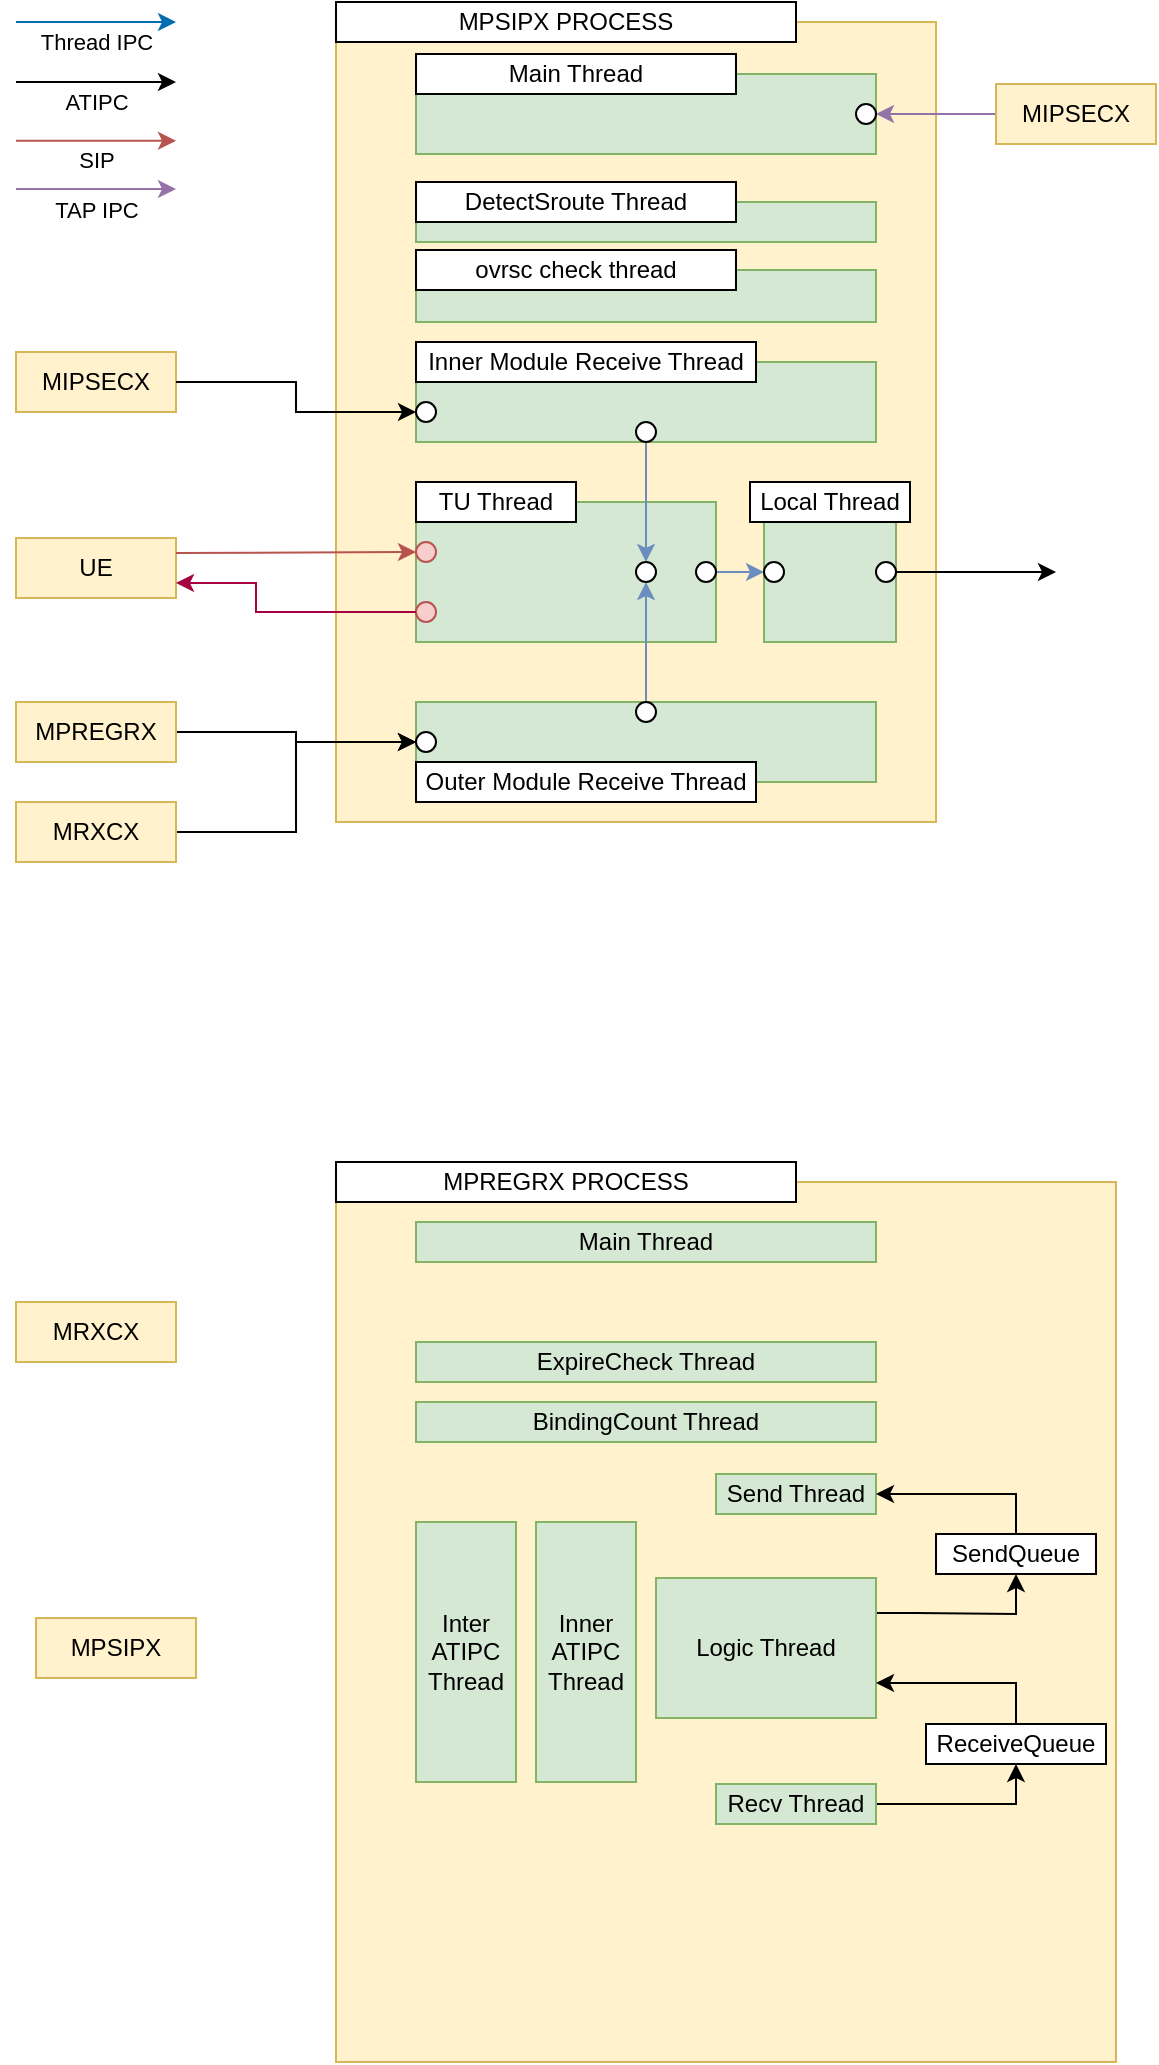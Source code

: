<mxfile version="24.6.3" type="github">
  <diagram name="페이지-1" id="EQ6efKA7WiJejvNS8g7J">
    <mxGraphModel dx="1147" dy="648" grid="1" gridSize="10" guides="1" tooltips="1" connect="1" arrows="1" fold="1" page="1" pageScale="1" pageWidth="827" pageHeight="1169" background="#ffffff" math="0" shadow="0">
      <root>
        <mxCell id="0" />
        <mxCell id="1" parent="0" />
        <mxCell id="nvce8nYGoO_pX4KJUv21-1" value="" style="rounded=0;whiteSpace=wrap;html=1;fillColor=#fff2cc;strokeColor=#d6b656;" parent="1" vertex="1">
          <mxGeometry x="200" y="140" width="300" height="400" as="geometry" />
        </mxCell>
        <mxCell id="nvce8nYGoO_pX4KJUv21-56" value="" style="rounded=0;whiteSpace=wrap;html=1;fillColor=#d5e8d4;strokeColor=#82b366;" parent="1" vertex="1">
          <mxGeometry x="414" y="380" width="66" height="70" as="geometry" />
        </mxCell>
        <mxCell id="nvce8nYGoO_pX4KJUv21-6" value="" style="rounded=0;whiteSpace=wrap;html=1;fillColor=#d5e8d4;strokeColor=#82b366;" parent="1" vertex="1">
          <mxGeometry x="240" y="380" width="150" height="70" as="geometry" />
        </mxCell>
        <mxCell id="nvce8nYGoO_pX4KJUv21-2" value="MPSIPX PROCESS" style="rounded=0;whiteSpace=wrap;html=1;" parent="1" vertex="1">
          <mxGeometry x="200" y="130" width="230" height="20" as="geometry" />
        </mxCell>
        <mxCell id="nvce8nYGoO_pX4KJUv21-3" value="" style="rounded=0;whiteSpace=wrap;html=1;fillColor=#d5e8d4;strokeColor=#82b366;" parent="1" vertex="1">
          <mxGeometry x="240" y="166" width="230" height="40" as="geometry" />
        </mxCell>
        <mxCell id="nvce8nYGoO_pX4KJUv21-5" value="" style="rounded=0;whiteSpace=wrap;html=1;fillColor=#d5e8d4;strokeColor=#82b366;" parent="1" vertex="1">
          <mxGeometry x="240" y="230" width="230" height="20" as="geometry" />
        </mxCell>
        <mxCell id="nvce8nYGoO_pX4KJUv21-57" style="edgeStyle=orthogonalEdgeStyle;rounded=0;orthogonalLoop=1;jettySize=auto;html=1;exitX=1;exitY=0.5;exitDx=0;exitDy=0;entryX=0;entryY=0.5;entryDx=0;entryDy=0;fillColor=#dae8fc;strokeColor=#6c8ebf;" parent="1" source="B76s6t1Zyki5P_a1d1n--17" target="B76s6t1Zyki5P_a1d1n--29" edge="1">
          <mxGeometry relative="1" as="geometry">
            <Array as="points" />
          </mxGeometry>
        </mxCell>
        <mxCell id="nvce8nYGoO_pX4KJUv21-7" value="" style="rounded=0;whiteSpace=wrap;html=1;fillColor=#d5e8d4;strokeColor=#82b366;" parent="1" vertex="1">
          <mxGeometry x="240" y="310" width="230" height="40" as="geometry" />
        </mxCell>
        <mxCell id="B76s6t1Zyki5P_a1d1n--22" style="edgeStyle=orthogonalEdgeStyle;rounded=0;orthogonalLoop=1;jettySize=auto;html=1;exitX=0.5;exitY=0;exitDx=0;exitDy=0;entryX=0.5;entryY=1;entryDx=0;entryDy=0;fillColor=#dae8fc;strokeColor=#6c8ebf;" edge="1" parent="1" source="B76s6t1Zyki5P_a1d1n--21" target="B76s6t1Zyki5P_a1d1n--13">
          <mxGeometry relative="1" as="geometry">
            <mxPoint x="620" y="480" as="targetPoint" />
          </mxGeometry>
        </mxCell>
        <mxCell id="nvce8nYGoO_pX4KJUv21-8" value="" style="rounded=0;whiteSpace=wrap;html=1;fillColor=#d5e8d4;strokeColor=#82b366;" parent="1" vertex="1">
          <mxGeometry x="240" y="480" width="230" height="40" as="geometry" />
        </mxCell>
        <mxCell id="nvce8nYGoO_pX4KJUv21-12" value="MIPSECX" style="rounded=0;whiteSpace=wrap;html=1;fillColor=#fff2cc;strokeColor=#d6b656;" parent="1" vertex="1">
          <mxGeometry x="40" y="305" width="80" height="30" as="geometry" />
        </mxCell>
        <mxCell id="B76s6t1Zyki5P_a1d1n--27" style="edgeStyle=orthogonalEdgeStyle;rounded=0;orthogonalLoop=1;jettySize=auto;html=1;exitX=1;exitY=0.5;exitDx=0;exitDy=0;entryX=0;entryY=0.5;entryDx=0;entryDy=0;" edge="1" parent="1" source="nvce8nYGoO_pX4KJUv21-13" target="B76s6t1Zyki5P_a1d1n--24">
          <mxGeometry relative="1" as="geometry" />
        </mxCell>
        <mxCell id="nvce8nYGoO_pX4KJUv21-13" value="MPREGRX" style="rounded=0;whiteSpace=wrap;html=1;fillColor=#fff2cc;strokeColor=#d6b656;" parent="1" vertex="1">
          <mxGeometry x="40" y="480" width="80" height="30" as="geometry" />
        </mxCell>
        <mxCell id="B76s6t1Zyki5P_a1d1n--25" style="edgeStyle=orthogonalEdgeStyle;rounded=0;orthogonalLoop=1;jettySize=auto;html=1;exitX=1;exitY=0.5;exitDx=0;exitDy=0;entryX=0;entryY=0.5;entryDx=0;entryDy=0;" edge="1" parent="1" source="nvce8nYGoO_pX4KJUv21-14" target="B76s6t1Zyki5P_a1d1n--24">
          <mxGeometry relative="1" as="geometry" />
        </mxCell>
        <mxCell id="nvce8nYGoO_pX4KJUv21-14" value="MRXCX" style="rounded=0;whiteSpace=wrap;html=1;fillColor=#fff2cc;strokeColor=#d6b656;" parent="1" vertex="1">
          <mxGeometry x="40" y="530" width="80" height="30" as="geometry" />
        </mxCell>
        <mxCell id="nvce8nYGoO_pX4KJUv21-23" value="" style="rounded=0;whiteSpace=wrap;html=1;fillColor=#fff2cc;strokeColor=#d6b656;" parent="1" vertex="1">
          <mxGeometry x="200" y="720" width="390" height="440" as="geometry" />
        </mxCell>
        <mxCell id="nvce8nYGoO_pX4KJUv21-24" value="MPREGRX PROCESS" style="rounded=0;whiteSpace=wrap;html=1;" parent="1" vertex="1">
          <mxGeometry x="200" y="710" width="230" height="20" as="geometry" />
        </mxCell>
        <mxCell id="nvce8nYGoO_pX4KJUv21-25" value="Main Thread" style="rounded=0;whiteSpace=wrap;html=1;fillColor=#d5e8d4;strokeColor=#82b366;" parent="1" vertex="1">
          <mxGeometry x="240" y="740" width="230" height="20" as="geometry" />
        </mxCell>
        <mxCell id="nvce8nYGoO_pX4KJUv21-26" value="Inter ATIPC Thread" style="rounded=0;whiteSpace=wrap;html=1;fillColor=#d5e8d4;strokeColor=#82b366;" parent="1" vertex="1">
          <mxGeometry x="240" y="890" width="50" height="130" as="geometry" />
        </mxCell>
        <mxCell id="nvce8nYGoO_pX4KJUv21-27" value="ExpireCheck Thread" style="rounded=0;whiteSpace=wrap;html=1;fillColor=#d5e8d4;strokeColor=#82b366;" parent="1" vertex="1">
          <mxGeometry x="240" y="800" width="230" height="20" as="geometry" />
        </mxCell>
        <mxCell id="nvce8nYGoO_pX4KJUv21-46" style="edgeStyle=orthogonalEdgeStyle;rounded=0;orthogonalLoop=1;jettySize=auto;html=1;exitX=1;exitY=0.25;exitDx=0;exitDy=0;entryX=0.5;entryY=1;entryDx=0;entryDy=0;" parent="1" source="nvce8nYGoO_pX4KJUv21-28" target="nvce8nYGoO_pX4KJUv21-41" edge="1">
          <mxGeometry relative="1" as="geometry" />
        </mxCell>
        <mxCell id="nvce8nYGoO_pX4KJUv21-28" value="Logic Thread" style="rounded=0;whiteSpace=wrap;html=1;fillColor=#d5e8d4;strokeColor=#82b366;" parent="1" vertex="1">
          <mxGeometry x="360" y="918" width="110" height="70" as="geometry" />
        </mxCell>
        <UserObject label="Send Thread" tooltip="Inter ATIPC Handler" id="nvce8nYGoO_pX4KJUv21-29">
          <mxCell style="rounded=0;whiteSpace=wrap;html=1;fillColor=#d5e8d4;strokeColor=#82b366;" parent="1" vertex="1">
            <mxGeometry x="390" y="866" width="80" height="20" as="geometry" />
          </mxCell>
        </UserObject>
        <mxCell id="nvce8nYGoO_pX4KJUv21-44" style="edgeStyle=orthogonalEdgeStyle;rounded=0;orthogonalLoop=1;jettySize=auto;html=1;exitX=1;exitY=0.5;exitDx=0;exitDy=0;entryX=0.5;entryY=1;entryDx=0;entryDy=0;" parent="1" source="nvce8nYGoO_pX4KJUv21-32" target="nvce8nYGoO_pX4KJUv21-43" edge="1">
          <mxGeometry relative="1" as="geometry" />
        </mxCell>
        <UserObject label="Recv Thread" tooltip="Inter ATIPC Handler" id="nvce8nYGoO_pX4KJUv21-32">
          <mxCell style="rounded=0;whiteSpace=wrap;html=1;fillColor=#d5e8d4;strokeColor=#82b366;" parent="1" vertex="1">
            <mxGeometry x="390" y="1021" width="80" height="20" as="geometry" />
          </mxCell>
        </UserObject>
        <mxCell id="nvce8nYGoO_pX4KJUv21-34" value="BindingCount Thread" style="rounded=0;whiteSpace=wrap;html=1;fillColor=#d5e8d4;strokeColor=#82b366;" parent="1" vertex="1">
          <mxGeometry x="240" y="830" width="230" height="20" as="geometry" />
        </mxCell>
        <mxCell id="nvce8nYGoO_pX4KJUv21-36" value="Thread IPC" style="endArrow=classic;html=1;rounded=0;fillColor=#1ba1e2;strokeColor=#006EAF;" parent="1" edge="1">
          <mxGeometry y="-10" width="50" height="50" relative="1" as="geometry">
            <mxPoint x="40" y="140" as="sourcePoint" />
            <mxPoint x="120" y="140" as="targetPoint" />
            <mxPoint as="offset" />
          </mxGeometry>
        </mxCell>
        <mxCell id="nvce8nYGoO_pX4KJUv21-37" value="ATIPC" style="endArrow=classic;html=1;rounded=0;" parent="1" edge="1">
          <mxGeometry y="-10" width="50" height="50" relative="1" as="geometry">
            <mxPoint x="40" y="170" as="sourcePoint" />
            <mxPoint x="120" y="170" as="targetPoint" />
            <mxPoint as="offset" />
          </mxGeometry>
        </mxCell>
        <mxCell id="nvce8nYGoO_pX4KJUv21-40" value="MPSIPX" style="rounded=0;whiteSpace=wrap;html=1;fillColor=#fff2cc;strokeColor=#d6b656;" parent="1" vertex="1">
          <mxGeometry x="50" y="938" width="80" height="30" as="geometry" />
        </mxCell>
        <mxCell id="nvce8nYGoO_pX4KJUv21-47" style="edgeStyle=orthogonalEdgeStyle;rounded=0;orthogonalLoop=1;jettySize=auto;html=1;exitX=0.5;exitY=0;exitDx=0;exitDy=0;entryX=1;entryY=0.5;entryDx=0;entryDy=0;" parent="1" source="nvce8nYGoO_pX4KJUv21-41" target="nvce8nYGoO_pX4KJUv21-29" edge="1">
          <mxGeometry relative="1" as="geometry" />
        </mxCell>
        <mxCell id="nvce8nYGoO_pX4KJUv21-41" value="SendQueue" style="rounded=0;whiteSpace=wrap;html=1;" parent="1" vertex="1">
          <mxGeometry x="500" y="896" width="80" height="20" as="geometry" />
        </mxCell>
        <mxCell id="nvce8nYGoO_pX4KJUv21-45" style="edgeStyle=orthogonalEdgeStyle;rounded=0;orthogonalLoop=1;jettySize=auto;html=1;exitX=0.5;exitY=0;exitDx=0;exitDy=0;entryX=1;entryY=0.75;entryDx=0;entryDy=0;" parent="1" source="nvce8nYGoO_pX4KJUv21-43" target="nvce8nYGoO_pX4KJUv21-28" edge="1">
          <mxGeometry relative="1" as="geometry" />
        </mxCell>
        <mxCell id="nvce8nYGoO_pX4KJUv21-43" value="ReceiveQueue" style="rounded=0;whiteSpace=wrap;html=1;" parent="1" vertex="1">
          <mxGeometry x="495" y="991" width="90" height="20" as="geometry" />
        </mxCell>
        <mxCell id="nvce8nYGoO_pX4KJUv21-48" value="MRXCX" style="rounded=0;whiteSpace=wrap;html=1;fillColor=#fff2cc;strokeColor=#d6b656;" parent="1" vertex="1">
          <mxGeometry x="40" y="780" width="80" height="30" as="geometry" />
        </mxCell>
        <mxCell id="nvce8nYGoO_pX4KJUv21-49" value="UE" style="rounded=0;whiteSpace=wrap;html=1;fillColor=#fff2cc;strokeColor=#d6b656;" parent="1" vertex="1">
          <mxGeometry x="40" y="398" width="80" height="30" as="geometry" />
        </mxCell>
        <mxCell id="nvce8nYGoO_pX4KJUv21-54" value="Inner ATIPC Thread" style="rounded=0;whiteSpace=wrap;html=1;fillColor=#d5e8d4;strokeColor=#82b366;" parent="1" vertex="1">
          <mxGeometry x="300" y="890" width="50" height="130" as="geometry" />
        </mxCell>
        <mxCell id="nvce8nYGoO_pX4KJUv21-55" value="SIP" style="endArrow=classic;html=1;rounded=0;fillColor=#f8cecc;strokeColor=#b85450;" parent="1" edge="1">
          <mxGeometry y="-10" width="50" height="50" relative="1" as="geometry">
            <mxPoint x="40" y="199.41" as="sourcePoint" />
            <mxPoint x="120" y="199.41" as="targetPoint" />
            <mxPoint as="offset" />
          </mxGeometry>
        </mxCell>
        <mxCell id="nvce8nYGoO_pX4KJUv21-58" style="edgeStyle=orthogonalEdgeStyle;rounded=0;orthogonalLoop=1;jettySize=auto;html=1;exitX=1;exitY=0.5;exitDx=0;exitDy=0;" parent="1" source="B76s6t1Zyki5P_a1d1n--35" edge="1">
          <mxGeometry relative="1" as="geometry">
            <mxPoint x="560" y="415" as="targetPoint" />
          </mxGeometry>
        </mxCell>
        <mxCell id="B76s6t1Zyki5P_a1d1n--1" value="TU Thread" style="rounded=0;whiteSpace=wrap;html=1;" vertex="1" parent="1">
          <mxGeometry x="240" y="370" width="80" height="20" as="geometry" />
        </mxCell>
        <mxCell id="B76s6t1Zyki5P_a1d1n--2" value="Local Thread" style="rounded=0;whiteSpace=wrap;html=1;" vertex="1" parent="1">
          <mxGeometry x="407" y="370" width="80" height="20" as="geometry" />
        </mxCell>
        <mxCell id="B76s6t1Zyki5P_a1d1n--5" value="" style="edgeStyle=orthogonalEdgeStyle;rounded=0;orthogonalLoop=1;jettySize=auto;html=1;exitX=1;exitY=0.5;exitDx=0;exitDy=0;" edge="1" parent="1" source="nvce8nYGoO_pX4KJUv21-12" target="B76s6t1Zyki5P_a1d1n--6">
          <mxGeometry relative="1" as="geometry">
            <mxPoint x="120" y="320" as="sourcePoint" />
            <mxPoint x="150" y="260" as="targetPoint" />
          </mxGeometry>
        </mxCell>
        <mxCell id="B76s6t1Zyki5P_a1d1n--4" value="Inner Module Receive Thread" style="rounded=0;whiteSpace=wrap;html=1;" vertex="1" parent="1">
          <mxGeometry x="240" y="300" width="170" height="20" as="geometry" />
        </mxCell>
        <mxCell id="B76s6t1Zyki5P_a1d1n--6" value="" style="ellipse;whiteSpace=wrap;html=1;" vertex="1" parent="1">
          <mxGeometry x="240" y="330" width="10" height="10" as="geometry" />
        </mxCell>
        <mxCell id="B76s6t1Zyki5P_a1d1n--23" style="edgeStyle=orthogonalEdgeStyle;rounded=0;orthogonalLoop=1;jettySize=auto;html=1;exitX=0.5;exitY=1;exitDx=0;exitDy=0;entryX=0.5;entryY=0;entryDx=0;entryDy=0;fillColor=#dae8fc;strokeColor=#6c8ebf;" edge="1" parent="1" source="B76s6t1Zyki5P_a1d1n--7" target="B76s6t1Zyki5P_a1d1n--13">
          <mxGeometry relative="1" as="geometry" />
        </mxCell>
        <mxCell id="B76s6t1Zyki5P_a1d1n--7" value="" style="ellipse;whiteSpace=wrap;html=1;" vertex="1" parent="1">
          <mxGeometry x="350" y="340" width="10" height="10" as="geometry" />
        </mxCell>
        <mxCell id="B76s6t1Zyki5P_a1d1n--9" value="" style="ellipse;whiteSpace=wrap;html=1;fillColor=#f8cecc;strokeColor=#b85450;" vertex="1" parent="1">
          <mxGeometry x="240" y="400" width="10" height="10" as="geometry" />
        </mxCell>
        <mxCell id="B76s6t1Zyki5P_a1d1n--10" value="" style="ellipse;whiteSpace=wrap;html=1;fillColor=#f8cecc;strokeColor=#b85450;" vertex="1" parent="1">
          <mxGeometry x="240" y="430" width="10" height="10" as="geometry" />
        </mxCell>
        <mxCell id="B76s6t1Zyki5P_a1d1n--11" style="edgeStyle=orthogonalEdgeStyle;rounded=0;orthogonalLoop=1;jettySize=auto;html=1;exitX=0;exitY=0.5;exitDx=0;exitDy=0;entryX=1;entryY=0.75;entryDx=0;entryDy=0;fillColor=#d80073;strokeColor=#A50040;startArrow=none;startFill=0;" edge="1" parent="1" source="B76s6t1Zyki5P_a1d1n--10" target="nvce8nYGoO_pX4KJUv21-49">
          <mxGeometry relative="1" as="geometry">
            <mxPoint x="130" y="398" as="sourcePoint" />
            <mxPoint x="250" y="415" as="targetPoint" />
            <Array as="points">
              <mxPoint x="160" y="435" />
              <mxPoint x="160" y="421" />
            </Array>
          </mxGeometry>
        </mxCell>
        <mxCell id="B76s6t1Zyki5P_a1d1n--13" value="" style="ellipse;whiteSpace=wrap;html=1;" vertex="1" parent="1">
          <mxGeometry x="350" y="410" width="10" height="10" as="geometry" />
        </mxCell>
        <mxCell id="B76s6t1Zyki5P_a1d1n--15" value="Outer Module Receive Thread" style="rounded=0;whiteSpace=wrap;html=1;" vertex="1" parent="1">
          <mxGeometry x="240" y="510" width="170" height="20" as="geometry" />
        </mxCell>
        <mxCell id="B76s6t1Zyki5P_a1d1n--17" value="" style="ellipse;whiteSpace=wrap;html=1;" vertex="1" parent="1">
          <mxGeometry x="380" y="410" width="10" height="10" as="geometry" />
        </mxCell>
        <mxCell id="B76s6t1Zyki5P_a1d1n--21" value="" style="ellipse;whiteSpace=wrap;html=1;" vertex="1" parent="1">
          <mxGeometry x="350" y="480" width="10" height="10" as="geometry" />
        </mxCell>
        <mxCell id="B76s6t1Zyki5P_a1d1n--24" value="" style="ellipse;whiteSpace=wrap;html=1;" vertex="1" parent="1">
          <mxGeometry x="240" y="495" width="10" height="10" as="geometry" />
        </mxCell>
        <mxCell id="B76s6t1Zyki5P_a1d1n--29" value="" style="ellipse;whiteSpace=wrap;html=1;" vertex="1" parent="1">
          <mxGeometry x="414" y="410" width="10" height="10" as="geometry" />
        </mxCell>
        <mxCell id="B76s6t1Zyki5P_a1d1n--32" value="DetectSroute Thread" style="rounded=0;whiteSpace=wrap;html=1;" vertex="1" parent="1">
          <mxGeometry x="240" y="220" width="160" height="20" as="geometry" />
        </mxCell>
        <mxCell id="B76s6t1Zyki5P_a1d1n--34" value="Main Thread" style="rounded=0;whiteSpace=wrap;html=1;" vertex="1" parent="1">
          <mxGeometry x="240" y="156" width="160" height="20" as="geometry" />
        </mxCell>
        <mxCell id="B76s6t1Zyki5P_a1d1n--35" value="" style="ellipse;whiteSpace=wrap;html=1;" vertex="1" parent="1">
          <mxGeometry x="470" y="410" width="10" height="10" as="geometry" />
        </mxCell>
        <mxCell id="B76s6t1Zyki5P_a1d1n--36" value="" style="rounded=0;whiteSpace=wrap;html=1;fillColor=#d5e8d4;strokeColor=#82b366;" vertex="1" parent="1">
          <mxGeometry x="240" y="264" width="230" height="26" as="geometry" />
        </mxCell>
        <mxCell id="B76s6t1Zyki5P_a1d1n--37" value="ovrsc check thread" style="rounded=0;whiteSpace=wrap;html=1;" vertex="1" parent="1">
          <mxGeometry x="240" y="254" width="160" height="20" as="geometry" />
        </mxCell>
        <mxCell id="lQJtkHES-kWrGcyV-1Ry-1" value="" style="endArrow=classic;html=1;rounded=0;exitX=1;exitY=0.25;exitDx=0;exitDy=0;entryX=0;entryY=0.5;entryDx=0;entryDy=0;fillColor=#f8cecc;strokeColor=#b85450;" edge="1" parent="1" source="nvce8nYGoO_pX4KJUv21-49" target="B76s6t1Zyki5P_a1d1n--9">
          <mxGeometry width="50" height="50" relative="1" as="geometry">
            <mxPoint x="370" y="420" as="sourcePoint" />
            <mxPoint x="420" y="370" as="targetPoint" />
          </mxGeometry>
        </mxCell>
        <mxCell id="lQJtkHES-kWrGcyV-1Ry-2" value="TAP IPC" style="endArrow=classic;html=1;rounded=0;fillColor=#e1d5e7;strokeColor=#9673a6;" edge="1" parent="1">
          <mxGeometry y="-10" width="50" height="50" relative="1" as="geometry">
            <mxPoint x="40" y="223.5" as="sourcePoint" />
            <mxPoint x="120" y="223.5" as="targetPoint" />
            <mxPoint as="offset" />
          </mxGeometry>
        </mxCell>
        <mxCell id="lQJtkHES-kWrGcyV-1Ry-7" style="edgeStyle=orthogonalEdgeStyle;rounded=0;orthogonalLoop=1;jettySize=auto;html=1;exitX=0;exitY=0.5;exitDx=0;exitDy=0;entryX=1;entryY=0.5;entryDx=0;entryDy=0;fillColor=#e1d5e7;strokeColor=#9673a6;" edge="1" parent="1" source="lQJtkHES-kWrGcyV-1Ry-5" target="lQJtkHES-kWrGcyV-1Ry-6">
          <mxGeometry relative="1" as="geometry" />
        </mxCell>
        <mxCell id="lQJtkHES-kWrGcyV-1Ry-5" value="MIPSECX" style="rounded=0;whiteSpace=wrap;html=1;fillColor=#fff2cc;strokeColor=#d6b656;" vertex="1" parent="1">
          <mxGeometry x="530" y="171" width="80" height="30" as="geometry" />
        </mxCell>
        <mxCell id="lQJtkHES-kWrGcyV-1Ry-6" value="" style="ellipse;whiteSpace=wrap;html=1;" vertex="1" parent="1">
          <mxGeometry x="460" y="181" width="10" height="10" as="geometry" />
        </mxCell>
      </root>
    </mxGraphModel>
  </diagram>
</mxfile>
